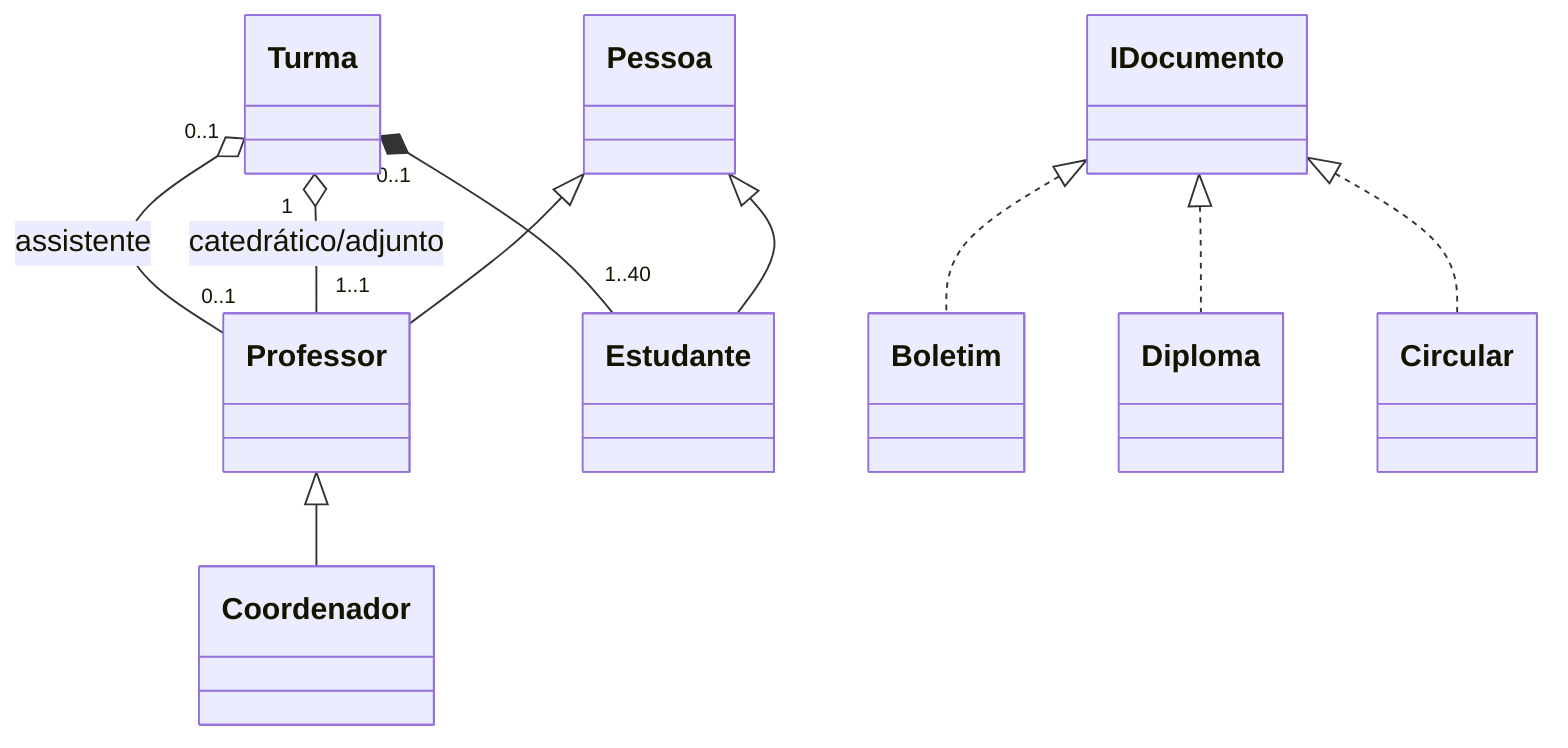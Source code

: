 classDiagram

Pessoa <|-- Professor
Pessoa <|-- Estudante
Professor <|-- Coordenador
Turma "1" o-- "1..1" Professor : catedrático/adjunto
Turma "0..1" o-- "0..1" Professor : assistente
Turma "0..1" *-- "1..40" Estudante

%% Comentário: Uma turma é considerada viável se tiver pelo menos 20 estudantes matriculados.
  %% Essa lógica será implementada no método verificarViabilidade() da classe Turma.

%% Documentos do Estudante
IDocumento <|.. Boletim
IDocumento <|.. Diploma

%% Documentos Institucionais
IDocumento <|.. Circular